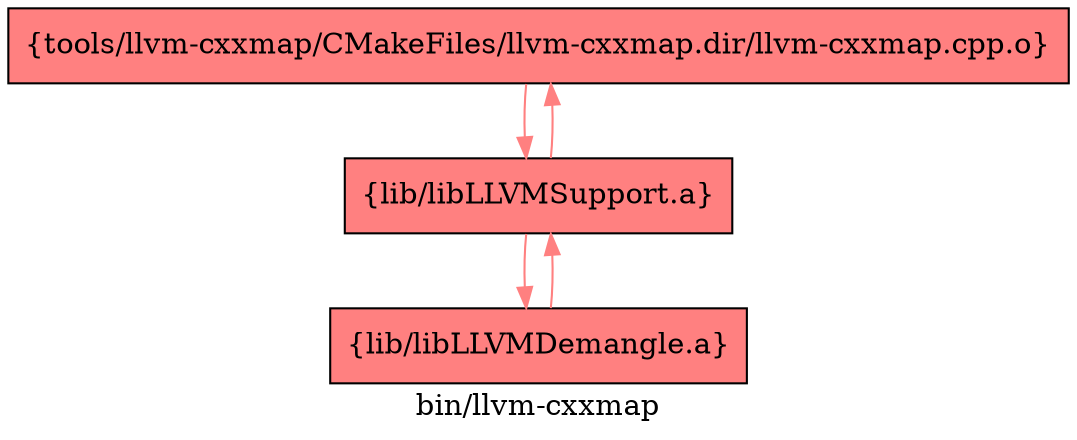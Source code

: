 digraph "bin/llvm-cxxmap" {
	label="bin/llvm-cxxmap";
	{ rank=same; Node0x55d5b7e4e978;  }
	{ rank=same; Node0x55d5b7e50c78;  }

	Node0x55d5b7e4e978 [shape=record,shape=box,style=filled,fillcolor="1.000000 0.5 1",group=1,label="{tools/llvm-cxxmap/CMakeFiles/llvm-cxxmap.dir/llvm-cxxmap.cpp.o}"];
	Node0x55d5b7e4e978 -> Node0x55d5b7e50c78[color="1.000000 0.5 1"];
	Node0x55d5b7e50c78 [shape=record,shape=box,style=filled,fillcolor="1.000000 0.5 1",group=1,label="{lib/libLLVMSupport.a}"];
	Node0x55d5b7e50c78 -> Node0x55d5b7e4e978[color="1.000000 0.5 1"];
	Node0x55d5b7e50c78 -> Node0x55d5b7e50098[color="1.000000 0.5 1"];
	Node0x55d5b7e50098 [shape=record,shape=box,style=filled,fillcolor="1.000000 0.5 1",group=1,label="{lib/libLLVMDemangle.a}"];
	Node0x55d5b7e50098 -> Node0x55d5b7e50c78[color="1.000000 0.5 1"];
}
